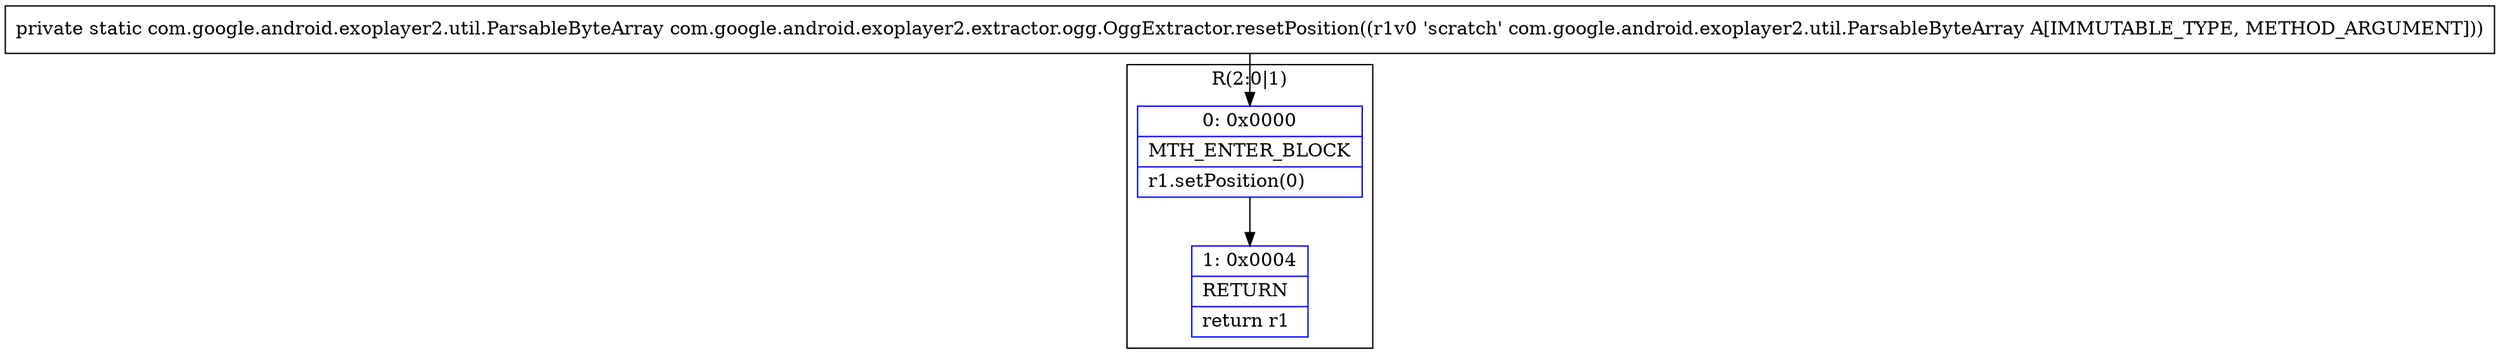 digraph "CFG forcom.google.android.exoplayer2.extractor.ogg.OggExtractor.resetPosition(Lcom\/google\/android\/exoplayer2\/util\/ParsableByteArray;)Lcom\/google\/android\/exoplayer2\/util\/ParsableByteArray;" {
subgraph cluster_Region_1518937066 {
label = "R(2:0|1)";
node [shape=record,color=blue];
Node_0 [shape=record,label="{0\:\ 0x0000|MTH_ENTER_BLOCK\l|r1.setPosition(0)\l}"];
Node_1 [shape=record,label="{1\:\ 0x0004|RETURN\l|return r1\l}"];
}
MethodNode[shape=record,label="{private static com.google.android.exoplayer2.util.ParsableByteArray com.google.android.exoplayer2.extractor.ogg.OggExtractor.resetPosition((r1v0 'scratch' com.google.android.exoplayer2.util.ParsableByteArray A[IMMUTABLE_TYPE, METHOD_ARGUMENT])) }"];
MethodNode -> Node_0;
Node_0 -> Node_1;
}

